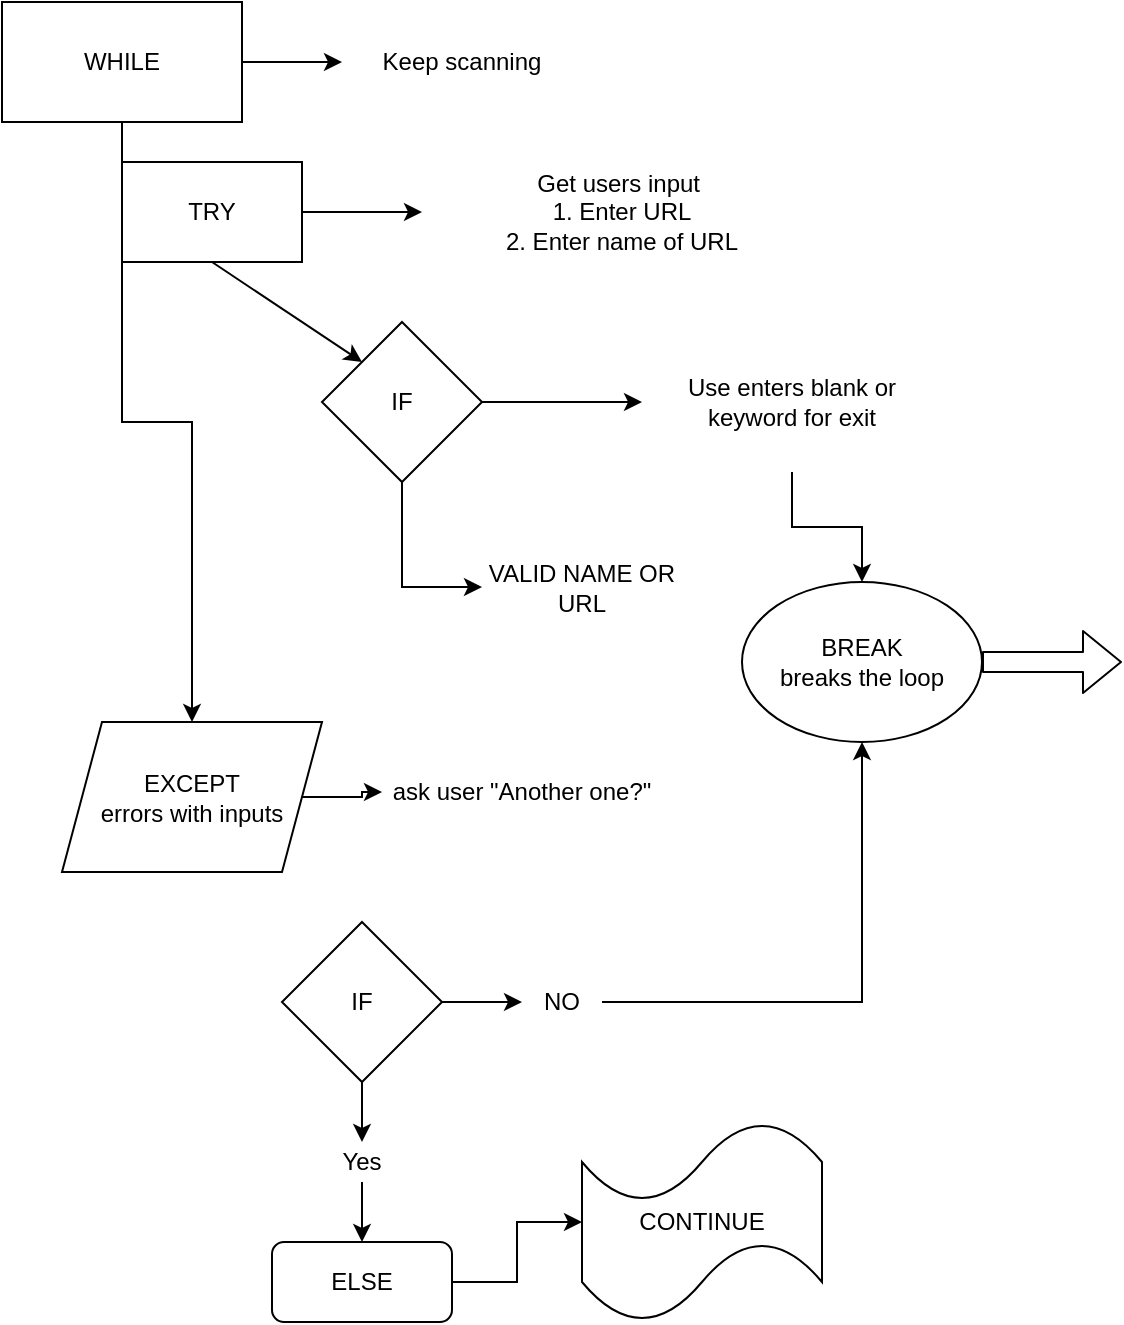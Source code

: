 <mxfile version="13.10.1" type="github">
  <diagram name="Page-1" id="8ce9d11a-91a2-4d17-14d8-a56ed91bf033">
    <mxGraphModel dx="780" dy="1144" grid="1" gridSize="10" guides="1" tooltips="1" connect="1" arrows="1" fold="1" page="1" pageScale="1" pageWidth="1100" pageHeight="850" background="#ffffff" math="0" shadow="0">
      <root>
        <mxCell id="0" />
        <mxCell id="1" parent="0" />
        <mxCell id="YlZHi-kZIbyjFeBob5CN-10" style="edgeStyle=orthogonalEdgeStyle;rounded=0;orthogonalLoop=1;jettySize=auto;html=1;exitX=1;exitY=0.5;exitDx=0;exitDy=0;" edge="1" parent="1" source="YlZHi-kZIbyjFeBob5CN-1" target="YlZHi-kZIbyjFeBob5CN-5">
          <mxGeometry relative="1" as="geometry" />
        </mxCell>
        <mxCell id="YlZHi-kZIbyjFeBob5CN-36" style="edgeStyle=orthogonalEdgeStyle;rounded=0;orthogonalLoop=1;jettySize=auto;html=1;" edge="1" parent="1" source="YlZHi-kZIbyjFeBob5CN-1" target="YlZHi-kZIbyjFeBob5CN-18">
          <mxGeometry relative="1" as="geometry" />
        </mxCell>
        <mxCell id="YlZHi-kZIbyjFeBob5CN-1" value="WHILE" style="rounded=0;whiteSpace=wrap;html=1;" vertex="1" parent="1">
          <mxGeometry x="170" y="150" width="120" height="60" as="geometry" />
        </mxCell>
        <mxCell id="YlZHi-kZIbyjFeBob5CN-5" value="Keep scanning" style="text;html=1;strokeColor=none;fillColor=none;align=center;verticalAlign=middle;whiteSpace=wrap;rounded=0;" vertex="1" parent="1">
          <mxGeometry x="340" y="170" width="120" height="20" as="geometry" />
        </mxCell>
        <mxCell id="YlZHi-kZIbyjFeBob5CN-6" value="TRY" style="rounded=0;whiteSpace=wrap;html=1;" vertex="1" parent="1">
          <mxGeometry x="230" y="230" width="90" height="50" as="geometry" />
        </mxCell>
        <mxCell id="YlZHi-kZIbyjFeBob5CN-12" value="Get users input&amp;nbsp;&lt;br&gt;1. Enter URL&lt;br&gt;2. Enter name of URL" style="text;html=1;strokeColor=none;fillColor=none;align=center;verticalAlign=middle;whiteSpace=wrap;rounded=0;" vertex="1" parent="1">
          <mxGeometry x="380" y="230" width="200" height="50" as="geometry" />
        </mxCell>
        <mxCell id="YlZHi-kZIbyjFeBob5CN-39" style="edgeStyle=orthogonalEdgeStyle;rounded=0;orthogonalLoop=1;jettySize=auto;html=1;exitX=1;exitY=0.5;exitDx=0;exitDy=0;" edge="1" parent="1" source="YlZHi-kZIbyjFeBob5CN-14" target="YlZHi-kZIbyjFeBob5CN-16">
          <mxGeometry relative="1" as="geometry" />
        </mxCell>
        <mxCell id="YlZHi-kZIbyjFeBob5CN-41" style="edgeStyle=orthogonalEdgeStyle;rounded=0;orthogonalLoop=1;jettySize=auto;html=1;exitX=0.5;exitY=1;exitDx=0;exitDy=0;entryX=0;entryY=0.5;entryDx=0;entryDy=0;" edge="1" parent="1" source="YlZHi-kZIbyjFeBob5CN-14" target="YlZHi-kZIbyjFeBob5CN-19">
          <mxGeometry relative="1" as="geometry" />
        </mxCell>
        <mxCell id="YlZHi-kZIbyjFeBob5CN-14" value="IF" style="rhombus;whiteSpace=wrap;html=1;" vertex="1" parent="1">
          <mxGeometry x="330" y="310" width="80" height="80" as="geometry" />
        </mxCell>
        <mxCell id="YlZHi-kZIbyjFeBob5CN-15" value="" style="endArrow=classic;html=1;exitX=1;exitY=0.5;exitDx=0;exitDy=0;" edge="1" parent="1" source="YlZHi-kZIbyjFeBob5CN-6" target="YlZHi-kZIbyjFeBob5CN-12">
          <mxGeometry width="50" height="50" relative="1" as="geometry">
            <mxPoint x="520" y="440" as="sourcePoint" />
            <mxPoint x="570" y="390" as="targetPoint" />
          </mxGeometry>
        </mxCell>
        <mxCell id="YlZHi-kZIbyjFeBob5CN-40" style="edgeStyle=orthogonalEdgeStyle;rounded=0;orthogonalLoop=1;jettySize=auto;html=1;exitX=0.5;exitY=1;exitDx=0;exitDy=0;entryX=0.5;entryY=0;entryDx=0;entryDy=0;" edge="1" parent="1" source="YlZHi-kZIbyjFeBob5CN-16" target="YlZHi-kZIbyjFeBob5CN-20">
          <mxGeometry relative="1" as="geometry" />
        </mxCell>
        <mxCell id="YlZHi-kZIbyjFeBob5CN-16" value="Use enters blank or keyword for exit" style="text;html=1;strokeColor=none;fillColor=none;align=center;verticalAlign=middle;whiteSpace=wrap;rounded=0;" vertex="1" parent="1">
          <mxGeometry x="490" y="315" width="150" height="70" as="geometry" />
        </mxCell>
        <mxCell id="YlZHi-kZIbyjFeBob5CN-35" style="edgeStyle=orthogonalEdgeStyle;rounded=0;orthogonalLoop=1;jettySize=auto;html=1;" edge="1" parent="1" source="YlZHi-kZIbyjFeBob5CN-18" target="YlZHi-kZIbyjFeBob5CN-21">
          <mxGeometry relative="1" as="geometry" />
        </mxCell>
        <mxCell id="YlZHi-kZIbyjFeBob5CN-18" value="EXCEPT&lt;br&gt;errors with inputs" style="shape=parallelogram;perimeter=parallelogramPerimeter;whiteSpace=wrap;html=1;fixedSize=1;" vertex="1" parent="1">
          <mxGeometry x="200" y="510" width="130" height="75" as="geometry" />
        </mxCell>
        <mxCell id="YlZHi-kZIbyjFeBob5CN-19" value="VALID NAME OR URL" style="text;html=1;strokeColor=none;fillColor=none;align=center;verticalAlign=middle;whiteSpace=wrap;rounded=0;" vertex="1" parent="1">
          <mxGeometry x="410" y="420" width="100" height="45" as="geometry" />
        </mxCell>
        <mxCell id="YlZHi-kZIbyjFeBob5CN-20" value="BREAK&lt;br&gt;breaks the loop" style="ellipse;whiteSpace=wrap;html=1;" vertex="1" parent="1">
          <mxGeometry x="540" y="440" width="120" height="80" as="geometry" />
        </mxCell>
        <mxCell id="YlZHi-kZIbyjFeBob5CN-21" value="ask user &quot;Another one?&quot;" style="text;html=1;strokeColor=none;fillColor=none;align=center;verticalAlign=middle;whiteSpace=wrap;rounded=0;" vertex="1" parent="1">
          <mxGeometry x="360" y="530" width="140" height="30" as="geometry" />
        </mxCell>
        <mxCell id="YlZHi-kZIbyjFeBob5CN-34" style="edgeStyle=orthogonalEdgeStyle;rounded=0;orthogonalLoop=1;jettySize=auto;html=1;" edge="1" parent="1" source="YlZHi-kZIbyjFeBob5CN-23" target="YlZHi-kZIbyjFeBob5CN-25">
          <mxGeometry relative="1" as="geometry" />
        </mxCell>
        <mxCell id="YlZHi-kZIbyjFeBob5CN-23" value="IF" style="rhombus;whiteSpace=wrap;html=1;" vertex="1" parent="1">
          <mxGeometry x="310" y="610" width="80" height="80" as="geometry" />
        </mxCell>
        <mxCell id="YlZHi-kZIbyjFeBob5CN-33" style="edgeStyle=orthogonalEdgeStyle;rounded=0;orthogonalLoop=1;jettySize=auto;html=1;entryX=0.5;entryY=0;entryDx=0;entryDy=0;" edge="1" parent="1" source="YlZHi-kZIbyjFeBob5CN-24" target="YlZHi-kZIbyjFeBob5CN-29">
          <mxGeometry relative="1" as="geometry" />
        </mxCell>
        <mxCell id="YlZHi-kZIbyjFeBob5CN-24" value="Yes" style="text;html=1;strokeColor=none;fillColor=none;align=center;verticalAlign=middle;whiteSpace=wrap;rounded=0;" vertex="1" parent="1">
          <mxGeometry x="330" y="720" width="40" height="20" as="geometry" />
        </mxCell>
        <mxCell id="YlZHi-kZIbyjFeBob5CN-42" style="edgeStyle=orthogonalEdgeStyle;rounded=0;orthogonalLoop=1;jettySize=auto;html=1;exitX=1;exitY=0.5;exitDx=0;exitDy=0;entryX=0.5;entryY=1;entryDx=0;entryDy=0;" edge="1" parent="1" source="YlZHi-kZIbyjFeBob5CN-25" target="YlZHi-kZIbyjFeBob5CN-20">
          <mxGeometry relative="1" as="geometry" />
        </mxCell>
        <mxCell id="YlZHi-kZIbyjFeBob5CN-25" value="NO" style="text;html=1;strokeColor=none;fillColor=none;align=center;verticalAlign=middle;whiteSpace=wrap;rounded=0;" vertex="1" parent="1">
          <mxGeometry x="430" y="640" width="40" height="20" as="geometry" />
        </mxCell>
        <mxCell id="YlZHi-kZIbyjFeBob5CN-31" style="edgeStyle=orthogonalEdgeStyle;rounded=0;orthogonalLoop=1;jettySize=auto;html=1;exitX=1;exitY=0.5;exitDx=0;exitDy=0;entryX=0;entryY=0.5;entryDx=0;entryDy=0;entryPerimeter=0;" edge="1" parent="1" source="YlZHi-kZIbyjFeBob5CN-29" target="YlZHi-kZIbyjFeBob5CN-30">
          <mxGeometry relative="1" as="geometry" />
        </mxCell>
        <mxCell id="YlZHi-kZIbyjFeBob5CN-29" value="ELSE" style="rounded=1;whiteSpace=wrap;html=1;" vertex="1" parent="1">
          <mxGeometry x="305" y="770" width="90" height="40" as="geometry" />
        </mxCell>
        <mxCell id="YlZHi-kZIbyjFeBob5CN-30" value="CONTINUE" style="shape=tape;whiteSpace=wrap;html=1;" vertex="1" parent="1">
          <mxGeometry x="460" y="710" width="120" height="100" as="geometry" />
        </mxCell>
        <mxCell id="YlZHi-kZIbyjFeBob5CN-32" value="" style="endArrow=classic;html=1;exitX=0.5;exitY=1;exitDx=0;exitDy=0;entryX=0.5;entryY=0;entryDx=0;entryDy=0;" edge="1" parent="1" source="YlZHi-kZIbyjFeBob5CN-23" target="YlZHi-kZIbyjFeBob5CN-24">
          <mxGeometry width="50" height="50" relative="1" as="geometry">
            <mxPoint x="450" y="630" as="sourcePoint" />
            <mxPoint x="500" y="580" as="targetPoint" />
          </mxGeometry>
        </mxCell>
        <mxCell id="YlZHi-kZIbyjFeBob5CN-38" value="" style="endArrow=classic;html=1;exitX=0.5;exitY=1;exitDx=0;exitDy=0;entryX=0;entryY=0;entryDx=0;entryDy=0;" edge="1" parent="1" source="YlZHi-kZIbyjFeBob5CN-6" target="YlZHi-kZIbyjFeBob5CN-14">
          <mxGeometry width="50" height="50" relative="1" as="geometry">
            <mxPoint x="350" y="380" as="sourcePoint" />
            <mxPoint x="400" y="330" as="targetPoint" />
          </mxGeometry>
        </mxCell>
        <mxCell id="YlZHi-kZIbyjFeBob5CN-43" value="" style="shape=flexArrow;endArrow=classic;html=1;exitX=1;exitY=0.5;exitDx=0;exitDy=0;" edge="1" parent="1" source="YlZHi-kZIbyjFeBob5CN-20">
          <mxGeometry width="50" height="50" relative="1" as="geometry">
            <mxPoint x="680" y="540" as="sourcePoint" />
            <mxPoint x="730" y="480" as="targetPoint" />
          </mxGeometry>
        </mxCell>
      </root>
    </mxGraphModel>
  </diagram>
</mxfile>
